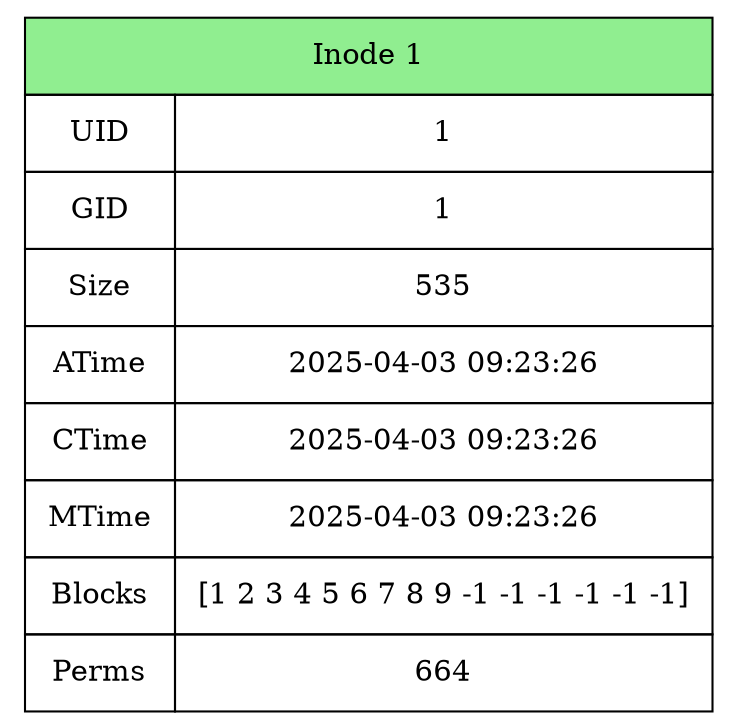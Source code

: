 digraph G {
node [shape=none];
fontname="Courier New";
inode1 [label=<
<table border='0' cellborder='1' cellspacing='0' cellpadding='10'>
<tr><td colspan='2' bgcolor='lightgreen'>Inode 1</td></tr>
<tr><td>UID</td><td>1</td></tr>
<tr><td>GID</td><td>1</td></tr>
<tr><td>Size</td><td>535</td></tr>
<tr><td>ATime</td><td>2025-04-03 09:23:26</td></tr>
<tr><td>CTime</td><td>2025-04-03 09:23:26</td></tr>
<tr><td>MTime</td><td>2025-04-03 09:23:26</td></tr>
<tr><td>Blocks</td><td>[1 2 3 4 5 6 7 8 9 -1 -1 -1 -1 -1 -1]</td></tr>
<tr><td>Perms</td><td>664</td></tr>
</table>
 >];
}
